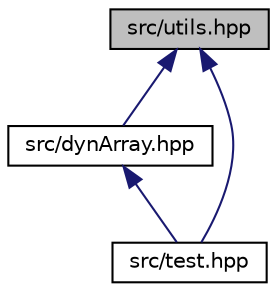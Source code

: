 digraph "src/utils.hpp"
{
  edge [fontname="Helvetica",fontsize="10",labelfontname="Helvetica",labelfontsize="10"];
  node [fontname="Helvetica",fontsize="10",shape=record];
  Node1 [label="src/utils.hpp",height=0.2,width=0.4,color="black", fillcolor="grey75", style="filled", fontcolor="black"];
  Node1 -> Node2 [dir="back",color="midnightblue",fontsize="10",style="solid",fontname="Helvetica"];
  Node2 [label="src/dynArray.hpp",height=0.2,width=0.4,color="black", fillcolor="white", style="filled",URL="$dynArray_8hpp.html",tooltip="class Dyn_array "];
  Node2 -> Node3 [dir="back",color="midnightblue",fontsize="10",style="solid",fontname="Helvetica"];
  Node3 [label="src/test.hpp",height=0.2,width=0.4,color="black", fillcolor="white", style="filled",URL="$test_8hpp_source.html"];
  Node1 -> Node3 [dir="back",color="midnightblue",fontsize="10",style="solid",fontname="Helvetica"];
}
